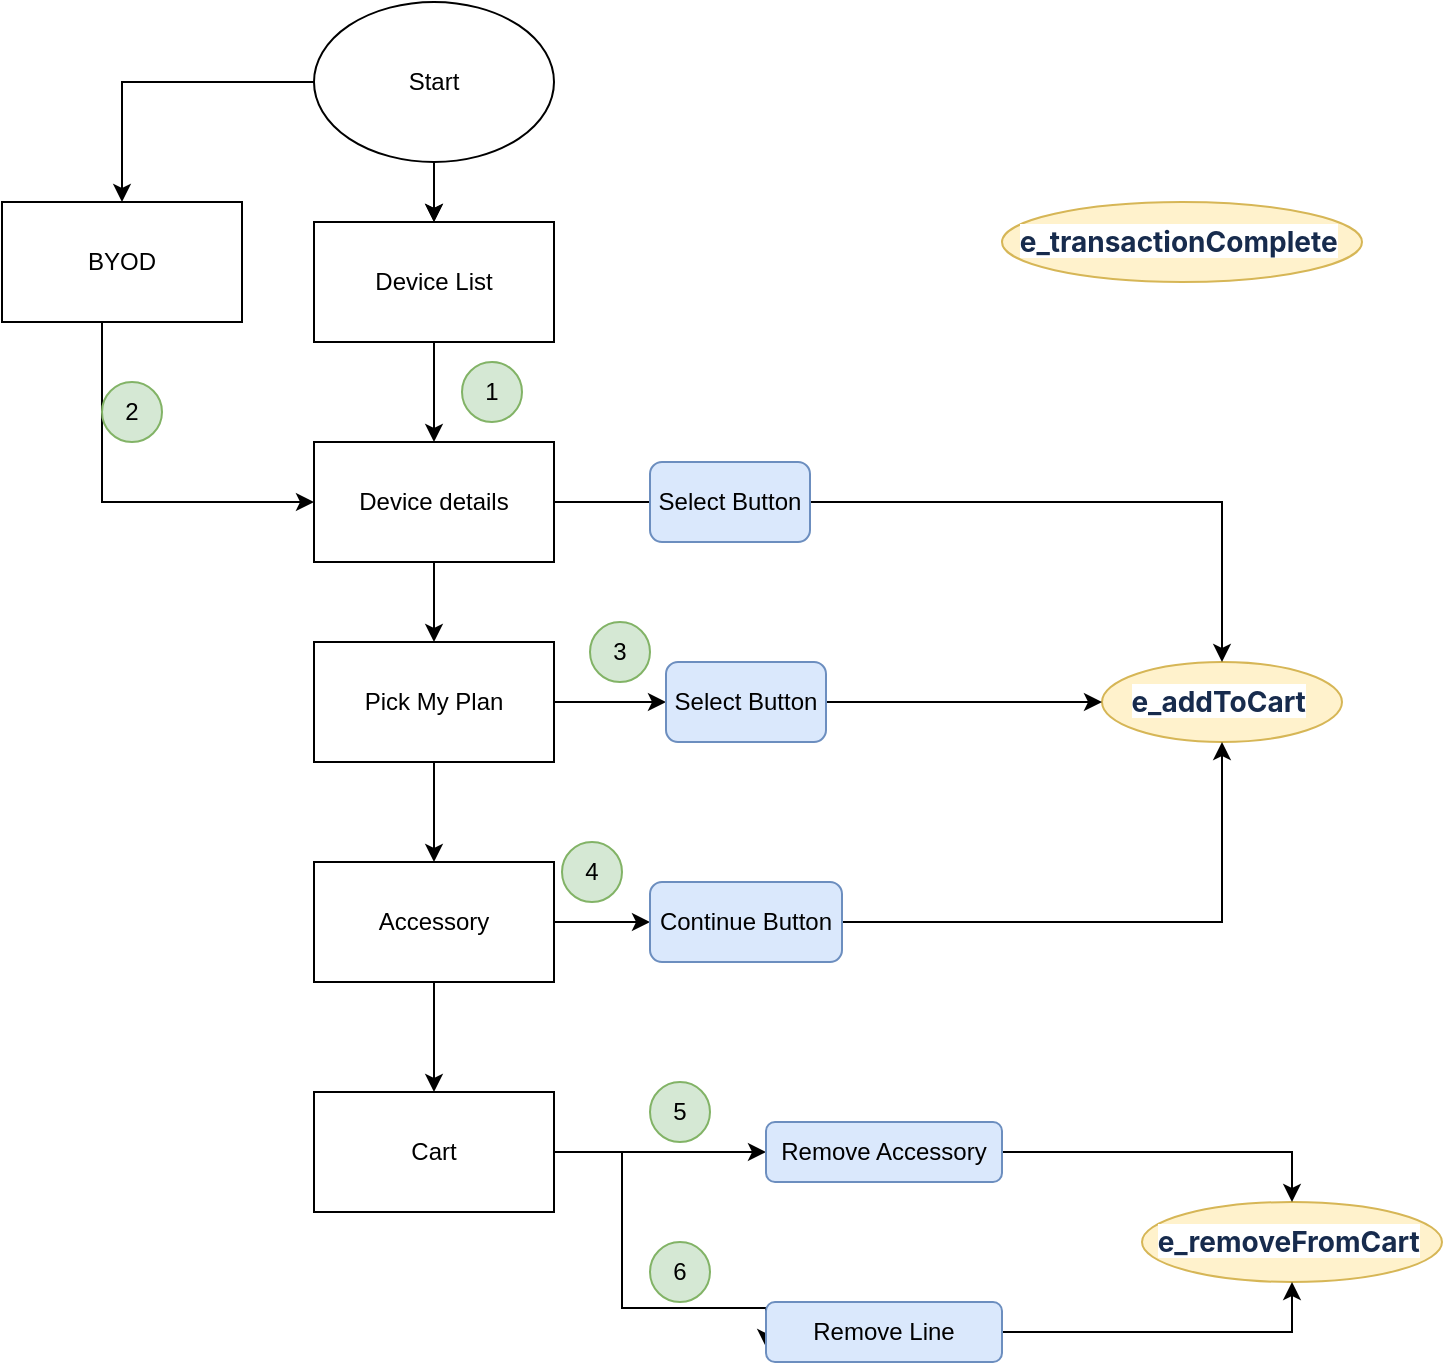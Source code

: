 <mxfile version="20.8.13" type="github">
  <diagram id="C5RBs43oDa-KdzZeNtuy" name="Page-1">
    <mxGraphModel dx="1050" dy="581" grid="1" gridSize="10" guides="1" tooltips="1" connect="1" arrows="1" fold="1" page="1" pageScale="1" pageWidth="827" pageHeight="1169" math="0" shadow="0">
      <root>
        <mxCell id="WIyWlLk6GJQsqaUBKTNV-0" />
        <mxCell id="WIyWlLk6GJQsqaUBKTNV-1" parent="WIyWlLk6GJQsqaUBKTNV-0" />
        <mxCell id="PFBzOuT5Nha9AD8Nsqsn-6" value="" style="edgeStyle=orthogonalEdgeStyle;rounded=0;orthogonalLoop=1;jettySize=auto;html=1;" edge="1" parent="WIyWlLk6GJQsqaUBKTNV-1" source="PFBzOuT5Nha9AD8Nsqsn-0" target="PFBzOuT5Nha9AD8Nsqsn-5">
          <mxGeometry relative="1" as="geometry" />
        </mxCell>
        <mxCell id="PFBzOuT5Nha9AD8Nsqsn-12" value="" style="edgeStyle=orthogonalEdgeStyle;rounded=0;orthogonalLoop=1;jettySize=auto;html=1;" edge="1" parent="WIyWlLk6GJQsqaUBKTNV-1" source="PFBzOuT5Nha9AD8Nsqsn-0" target="PFBzOuT5Nha9AD8Nsqsn-5">
          <mxGeometry relative="1" as="geometry" />
        </mxCell>
        <mxCell id="PFBzOuT5Nha9AD8Nsqsn-14" style="edgeStyle=orthogonalEdgeStyle;rounded=0;orthogonalLoop=1;jettySize=auto;html=1;" edge="1" parent="WIyWlLk6GJQsqaUBKTNV-1" source="PFBzOuT5Nha9AD8Nsqsn-0" target="PFBzOuT5Nha9AD8Nsqsn-13">
          <mxGeometry relative="1" as="geometry" />
        </mxCell>
        <mxCell id="PFBzOuT5Nha9AD8Nsqsn-0" value="Start" style="ellipse;whiteSpace=wrap;html=1;" vertex="1" parent="WIyWlLk6GJQsqaUBKTNV-1">
          <mxGeometry x="166" y="40" width="120" height="80" as="geometry" />
        </mxCell>
        <mxCell id="PFBzOuT5Nha9AD8Nsqsn-1" value="&lt;b style=&quot;color: rgb(23, 43, 77); font-family: -apple-system, BlinkMacSystemFont, &amp;quot;Segoe UI&amp;quot;, Roboto, Oxygen, Ubuntu, &amp;quot;Fira Sans&amp;quot;, &amp;quot;Droid Sans&amp;quot;, &amp;quot;Helvetica Neue&amp;quot;, sans-serif; font-size: 14px; text-align: left; background-color: rgb(255, 255, 255);&quot;&gt;e_addToCart&lt;/b&gt;&amp;nbsp;" style="ellipse;whiteSpace=wrap;html=1;fillColor=#fff2cc;strokeColor=#d6b656;" vertex="1" parent="WIyWlLk6GJQsqaUBKTNV-1">
          <mxGeometry x="560" y="370" width="120" height="40" as="geometry" />
        </mxCell>
        <mxCell id="PFBzOuT5Nha9AD8Nsqsn-2" value="&lt;b style=&quot;color: rgb(23, 43, 77); font-family: -apple-system, BlinkMacSystemFont, &amp;quot;Segoe UI&amp;quot;, Roboto, Oxygen, Ubuntu, &amp;quot;Fira Sans&amp;quot;, &amp;quot;Droid Sans&amp;quot;, &amp;quot;Helvetica Neue&amp;quot;, sans-serif; font-size: 14px; text-align: left; background-color: rgb(255, 255, 255);&quot;&gt;e_removeFromCart&lt;/b&gt;&amp;nbsp;" style="ellipse;whiteSpace=wrap;html=1;fillColor=#fff2cc;strokeColor=#d6b656;" vertex="1" parent="WIyWlLk6GJQsqaUBKTNV-1">
          <mxGeometry x="580" y="640" width="150" height="40" as="geometry" />
        </mxCell>
        <mxCell id="PFBzOuT5Nha9AD8Nsqsn-3" value="&lt;b style=&quot;color: rgb(23, 43, 77); font-family: -apple-system, BlinkMacSystemFont, &amp;quot;Segoe UI&amp;quot;, Roboto, Oxygen, Ubuntu, &amp;quot;Fira Sans&amp;quot;, &amp;quot;Droid Sans&amp;quot;, &amp;quot;Helvetica Neue&amp;quot;, sans-serif; font-size: 14px; text-align: left; background-color: rgb(255, 255, 255);&quot;&gt;e_transactionComplete&lt;/b&gt;&amp;nbsp;" style="ellipse;whiteSpace=wrap;html=1;fillColor=#fff2cc;strokeColor=#d6b656;" vertex="1" parent="WIyWlLk6GJQsqaUBKTNV-1">
          <mxGeometry x="510" y="140" width="180" height="40" as="geometry" />
        </mxCell>
        <mxCell id="PFBzOuT5Nha9AD8Nsqsn-9" value="" style="edgeStyle=orthogonalEdgeStyle;rounded=0;orthogonalLoop=1;jettySize=auto;html=1;" edge="1" parent="WIyWlLk6GJQsqaUBKTNV-1" source="PFBzOuT5Nha9AD8Nsqsn-5" target="PFBzOuT5Nha9AD8Nsqsn-8">
          <mxGeometry relative="1" as="geometry" />
        </mxCell>
        <mxCell id="PFBzOuT5Nha9AD8Nsqsn-5" value="Device List" style="whiteSpace=wrap;html=1;" vertex="1" parent="WIyWlLk6GJQsqaUBKTNV-1">
          <mxGeometry x="166" y="150" width="120" height="60" as="geometry" />
        </mxCell>
        <mxCell id="PFBzOuT5Nha9AD8Nsqsn-11" value="" style="edgeStyle=orthogonalEdgeStyle;rounded=0;orthogonalLoop=1;jettySize=auto;html=1;" edge="1" parent="WIyWlLk6GJQsqaUBKTNV-1" source="PFBzOuT5Nha9AD8Nsqsn-8">
          <mxGeometry relative="1" as="geometry">
            <mxPoint x="370" y="290" as="targetPoint" />
          </mxGeometry>
        </mxCell>
        <mxCell id="PFBzOuT5Nha9AD8Nsqsn-17" value="" style="edgeStyle=orthogonalEdgeStyle;rounded=0;orthogonalLoop=1;jettySize=auto;html=1;" edge="1" parent="WIyWlLk6GJQsqaUBKTNV-1" source="PFBzOuT5Nha9AD8Nsqsn-8" target="PFBzOuT5Nha9AD8Nsqsn-16">
          <mxGeometry relative="1" as="geometry" />
        </mxCell>
        <mxCell id="PFBzOuT5Nha9AD8Nsqsn-8" value="Device details" style="whiteSpace=wrap;html=1;" vertex="1" parent="WIyWlLk6GJQsqaUBKTNV-1">
          <mxGeometry x="166" y="260" width="120" height="60" as="geometry" />
        </mxCell>
        <mxCell id="PFBzOuT5Nha9AD8Nsqsn-31" style="edgeStyle=orthogonalEdgeStyle;rounded=0;orthogonalLoop=1;jettySize=auto;html=1;" edge="1" parent="WIyWlLk6GJQsqaUBKTNV-1" source="PFBzOuT5Nha9AD8Nsqsn-10" target="PFBzOuT5Nha9AD8Nsqsn-1">
          <mxGeometry relative="1" as="geometry" />
        </mxCell>
        <mxCell id="PFBzOuT5Nha9AD8Nsqsn-10" value="Select Button" style="rounded=1;whiteSpace=wrap;html=1;fillColor=#dae8fc;strokeColor=#6c8ebf;" vertex="1" parent="WIyWlLk6GJQsqaUBKTNV-1">
          <mxGeometry x="334" y="270" width="80" height="40" as="geometry" />
        </mxCell>
        <mxCell id="PFBzOuT5Nha9AD8Nsqsn-25" style="edgeStyle=orthogonalEdgeStyle;rounded=0;orthogonalLoop=1;jettySize=auto;html=1;entryX=0;entryY=0.5;entryDx=0;entryDy=0;" edge="1" parent="WIyWlLk6GJQsqaUBKTNV-1" source="PFBzOuT5Nha9AD8Nsqsn-13" target="PFBzOuT5Nha9AD8Nsqsn-8">
          <mxGeometry relative="1" as="geometry">
            <Array as="points">
              <mxPoint x="60" y="290" />
            </Array>
          </mxGeometry>
        </mxCell>
        <mxCell id="PFBzOuT5Nha9AD8Nsqsn-13" value="BYOD" style="whiteSpace=wrap;html=1;" vertex="1" parent="WIyWlLk6GJQsqaUBKTNV-1">
          <mxGeometry x="10" y="140" width="120" height="60" as="geometry" />
        </mxCell>
        <mxCell id="PFBzOuT5Nha9AD8Nsqsn-19" value="" style="edgeStyle=orthogonalEdgeStyle;rounded=0;orthogonalLoop=1;jettySize=auto;html=1;" edge="1" parent="WIyWlLk6GJQsqaUBKTNV-1" source="PFBzOuT5Nha9AD8Nsqsn-16" target="PFBzOuT5Nha9AD8Nsqsn-18">
          <mxGeometry relative="1" as="geometry" />
        </mxCell>
        <mxCell id="PFBzOuT5Nha9AD8Nsqsn-22" value="" style="edgeStyle=orthogonalEdgeStyle;rounded=0;orthogonalLoop=1;jettySize=auto;html=1;" edge="1" parent="WIyWlLk6GJQsqaUBKTNV-1" source="PFBzOuT5Nha9AD8Nsqsn-16" target="PFBzOuT5Nha9AD8Nsqsn-21">
          <mxGeometry relative="1" as="geometry" />
        </mxCell>
        <mxCell id="PFBzOuT5Nha9AD8Nsqsn-16" value="Pick My Plan" style="whiteSpace=wrap;html=1;" vertex="1" parent="WIyWlLk6GJQsqaUBKTNV-1">
          <mxGeometry x="166" y="360" width="120" height="60" as="geometry" />
        </mxCell>
        <mxCell id="PFBzOuT5Nha9AD8Nsqsn-32" style="edgeStyle=orthogonalEdgeStyle;rounded=0;orthogonalLoop=1;jettySize=auto;html=1;" edge="1" parent="WIyWlLk6GJQsqaUBKTNV-1" source="PFBzOuT5Nha9AD8Nsqsn-18" target="PFBzOuT5Nha9AD8Nsqsn-1">
          <mxGeometry relative="1" as="geometry" />
        </mxCell>
        <mxCell id="PFBzOuT5Nha9AD8Nsqsn-18" value="Select Button" style="rounded=1;whiteSpace=wrap;html=1;fillColor=#dae8fc;strokeColor=#6c8ebf;" vertex="1" parent="WIyWlLk6GJQsqaUBKTNV-1">
          <mxGeometry x="342" y="370" width="80" height="40" as="geometry" />
        </mxCell>
        <mxCell id="PFBzOuT5Nha9AD8Nsqsn-24" value="" style="edgeStyle=orthogonalEdgeStyle;rounded=0;orthogonalLoop=1;jettySize=auto;html=1;" edge="1" parent="WIyWlLk6GJQsqaUBKTNV-1" source="PFBzOuT5Nha9AD8Nsqsn-21" target="PFBzOuT5Nha9AD8Nsqsn-23">
          <mxGeometry relative="1" as="geometry" />
        </mxCell>
        <mxCell id="PFBzOuT5Nha9AD8Nsqsn-35" value="" style="edgeStyle=orthogonalEdgeStyle;rounded=0;orthogonalLoop=1;jettySize=auto;html=1;" edge="1" parent="WIyWlLk6GJQsqaUBKTNV-1" source="PFBzOuT5Nha9AD8Nsqsn-21" target="PFBzOuT5Nha9AD8Nsqsn-34">
          <mxGeometry relative="1" as="geometry" />
        </mxCell>
        <mxCell id="PFBzOuT5Nha9AD8Nsqsn-21" value="Accessory" style="whiteSpace=wrap;html=1;" vertex="1" parent="WIyWlLk6GJQsqaUBKTNV-1">
          <mxGeometry x="166" y="470" width="120" height="60" as="geometry" />
        </mxCell>
        <mxCell id="PFBzOuT5Nha9AD8Nsqsn-33" style="edgeStyle=orthogonalEdgeStyle;rounded=0;orthogonalLoop=1;jettySize=auto;html=1;entryX=0.5;entryY=1;entryDx=0;entryDy=0;" edge="1" parent="WIyWlLk6GJQsqaUBKTNV-1" source="PFBzOuT5Nha9AD8Nsqsn-23" target="PFBzOuT5Nha9AD8Nsqsn-1">
          <mxGeometry relative="1" as="geometry" />
        </mxCell>
        <mxCell id="PFBzOuT5Nha9AD8Nsqsn-23" value="Continue Button" style="rounded=1;whiteSpace=wrap;html=1;fillColor=#dae8fc;strokeColor=#6c8ebf;" vertex="1" parent="WIyWlLk6GJQsqaUBKTNV-1">
          <mxGeometry x="334" y="480" width="96" height="40" as="geometry" />
        </mxCell>
        <mxCell id="PFBzOuT5Nha9AD8Nsqsn-27" value="1" style="ellipse;whiteSpace=wrap;html=1;aspect=fixed;fillColor=#d5e8d4;strokeColor=#82b366;" vertex="1" parent="WIyWlLk6GJQsqaUBKTNV-1">
          <mxGeometry x="240" y="220" width="30" height="30" as="geometry" />
        </mxCell>
        <mxCell id="PFBzOuT5Nha9AD8Nsqsn-28" value="3" style="ellipse;whiteSpace=wrap;html=1;aspect=fixed;fillColor=#d5e8d4;strokeColor=#82b366;" vertex="1" parent="WIyWlLk6GJQsqaUBKTNV-1">
          <mxGeometry x="304" y="350" width="30" height="30" as="geometry" />
        </mxCell>
        <mxCell id="PFBzOuT5Nha9AD8Nsqsn-29" value="2" style="ellipse;whiteSpace=wrap;html=1;aspect=fixed;fillColor=#d5e8d4;strokeColor=#82b366;" vertex="1" parent="WIyWlLk6GJQsqaUBKTNV-1">
          <mxGeometry x="60" y="230" width="30" height="30" as="geometry" />
        </mxCell>
        <mxCell id="PFBzOuT5Nha9AD8Nsqsn-30" value="4" style="ellipse;whiteSpace=wrap;html=1;aspect=fixed;fillColor=#d5e8d4;strokeColor=#82b366;" vertex="1" parent="WIyWlLk6GJQsqaUBKTNV-1">
          <mxGeometry x="290" y="460" width="30" height="30" as="geometry" />
        </mxCell>
        <mxCell id="PFBzOuT5Nha9AD8Nsqsn-39" style="edgeStyle=orthogonalEdgeStyle;rounded=0;orthogonalLoop=1;jettySize=auto;html=1;" edge="1" parent="WIyWlLk6GJQsqaUBKTNV-1" source="PFBzOuT5Nha9AD8Nsqsn-34" target="PFBzOuT5Nha9AD8Nsqsn-37">
          <mxGeometry relative="1" as="geometry" />
        </mxCell>
        <mxCell id="PFBzOuT5Nha9AD8Nsqsn-40" style="edgeStyle=orthogonalEdgeStyle;rounded=0;orthogonalLoop=1;jettySize=auto;html=1;entryX=0;entryY=0.75;entryDx=0;entryDy=0;" edge="1" parent="WIyWlLk6GJQsqaUBKTNV-1" source="PFBzOuT5Nha9AD8Nsqsn-34" target="PFBzOuT5Nha9AD8Nsqsn-38">
          <mxGeometry relative="1" as="geometry">
            <Array as="points">
              <mxPoint x="320" y="615" />
              <mxPoint x="320" y="693" />
            </Array>
          </mxGeometry>
        </mxCell>
        <mxCell id="PFBzOuT5Nha9AD8Nsqsn-34" value="Cart" style="whiteSpace=wrap;html=1;" vertex="1" parent="WIyWlLk6GJQsqaUBKTNV-1">
          <mxGeometry x="166" y="585" width="120" height="60" as="geometry" />
        </mxCell>
        <mxCell id="PFBzOuT5Nha9AD8Nsqsn-43" style="edgeStyle=orthogonalEdgeStyle;rounded=0;orthogonalLoop=1;jettySize=auto;html=1;entryX=0.5;entryY=0;entryDx=0;entryDy=0;" edge="1" parent="WIyWlLk6GJQsqaUBKTNV-1" source="PFBzOuT5Nha9AD8Nsqsn-37" target="PFBzOuT5Nha9AD8Nsqsn-2">
          <mxGeometry relative="1" as="geometry" />
        </mxCell>
        <mxCell id="PFBzOuT5Nha9AD8Nsqsn-37" value="Remove Accessory" style="whiteSpace=wrap;html=1;rounded=1;fillColor=#dae8fc;strokeColor=#6c8ebf;" vertex="1" parent="WIyWlLk6GJQsqaUBKTNV-1">
          <mxGeometry x="392" y="600" width="118" height="30" as="geometry" />
        </mxCell>
        <mxCell id="PFBzOuT5Nha9AD8Nsqsn-44" style="edgeStyle=orthogonalEdgeStyle;rounded=0;orthogonalLoop=1;jettySize=auto;html=1;entryX=0.5;entryY=1;entryDx=0;entryDy=0;" edge="1" parent="WIyWlLk6GJQsqaUBKTNV-1" source="PFBzOuT5Nha9AD8Nsqsn-38" target="PFBzOuT5Nha9AD8Nsqsn-2">
          <mxGeometry relative="1" as="geometry" />
        </mxCell>
        <mxCell id="PFBzOuT5Nha9AD8Nsqsn-38" value="Remove Line" style="whiteSpace=wrap;html=1;rounded=1;fillColor=#dae8fc;strokeColor=#6c8ebf;" vertex="1" parent="WIyWlLk6GJQsqaUBKTNV-1">
          <mxGeometry x="392" y="690" width="118" height="30" as="geometry" />
        </mxCell>
        <mxCell id="PFBzOuT5Nha9AD8Nsqsn-41" value="5" style="ellipse;whiteSpace=wrap;html=1;aspect=fixed;fillColor=#d5e8d4;strokeColor=#82b366;" vertex="1" parent="WIyWlLk6GJQsqaUBKTNV-1">
          <mxGeometry x="334" y="580" width="30" height="30" as="geometry" />
        </mxCell>
        <mxCell id="PFBzOuT5Nha9AD8Nsqsn-42" value="6" style="ellipse;whiteSpace=wrap;html=1;aspect=fixed;fillColor=#d5e8d4;strokeColor=#82b366;" vertex="1" parent="WIyWlLk6GJQsqaUBKTNV-1">
          <mxGeometry x="334" y="660" width="30" height="30" as="geometry" />
        </mxCell>
      </root>
    </mxGraphModel>
  </diagram>
</mxfile>
